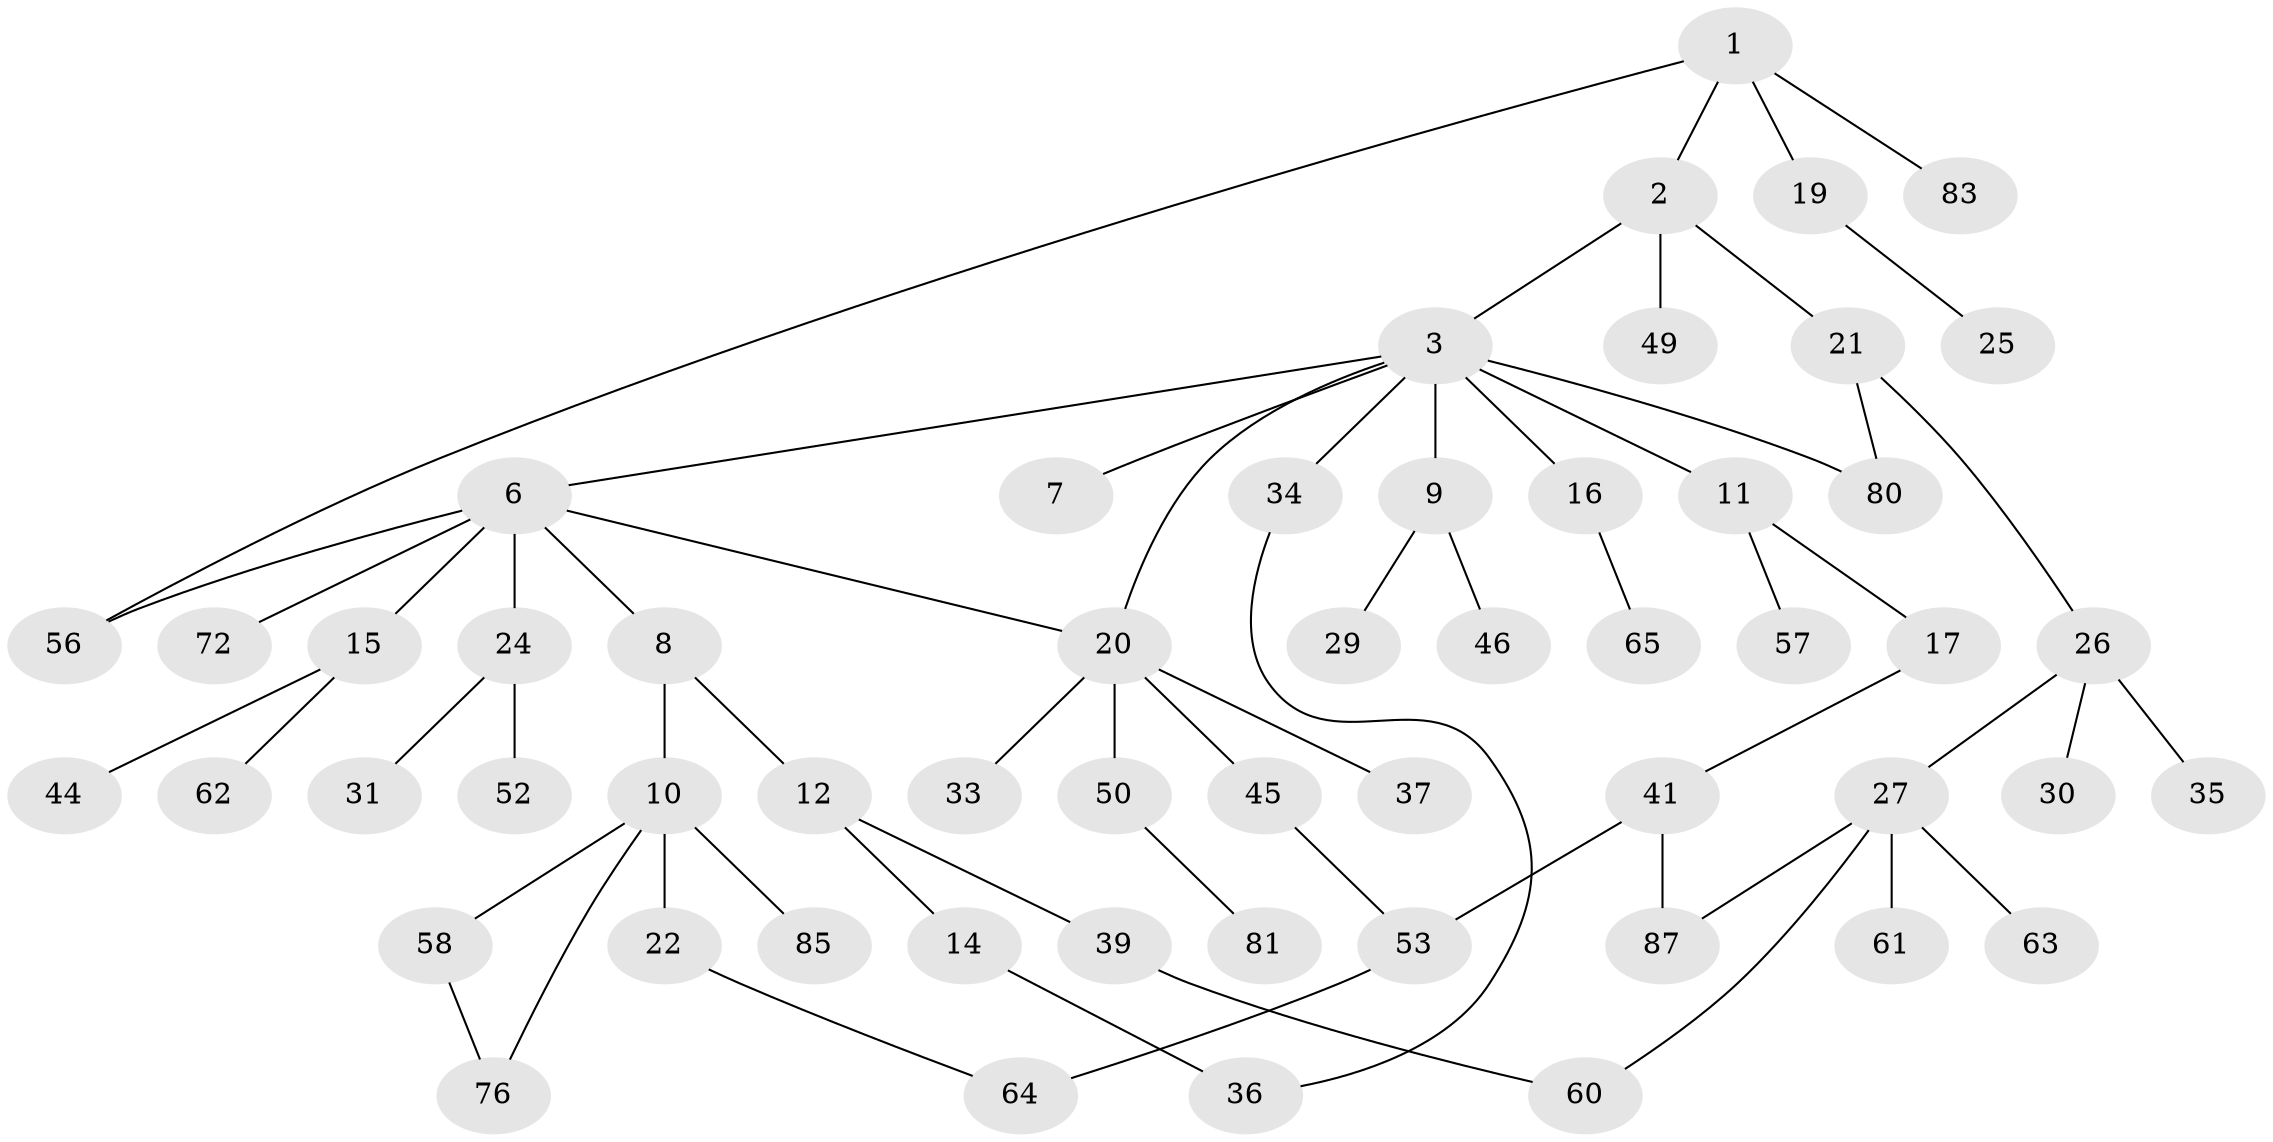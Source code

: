 // Generated by graph-tools (version 1.1) at 2025/23/03/03/25 07:23:31]
// undirected, 55 vertices, 63 edges
graph export_dot {
graph [start="1"]
  node [color=gray90,style=filled];
  1 [super="+4"];
  2;
  3 [super="+5"];
  6 [super="+13"];
  7 [super="+68"];
  8;
  9 [super="+23"];
  10 [super="+38"];
  11 [super="+18"];
  12;
  14 [super="+59"];
  15 [super="+48"];
  16;
  17 [super="+32"];
  19 [super="+55"];
  20 [super="+28"];
  21 [super="+43"];
  22 [super="+54"];
  24 [super="+86"];
  25;
  26 [super="+73"];
  27 [super="+40"];
  29;
  30 [super="+42"];
  31 [super="+79"];
  33;
  34 [super="+51"];
  35 [super="+70"];
  36 [super="+74"];
  37;
  39 [super="+47"];
  41 [super="+67"];
  44;
  45 [super="+69"];
  46;
  49;
  50 [super="+75"];
  52;
  53 [super="+77"];
  56 [super="+66"];
  57 [super="+78"];
  58 [super="+71"];
  60 [super="+89"];
  61;
  62;
  63;
  64;
  65 [super="+84"];
  72 [super="+88"];
  76;
  80;
  81 [super="+82"];
  83;
  85;
  87;
  1 -- 2;
  1 -- 83;
  1 -- 56;
  1 -- 19;
  2 -- 3;
  2 -- 21;
  2 -- 49;
  3 -- 7;
  3 -- 11;
  3 -- 16;
  3 -- 80;
  3 -- 34;
  3 -- 20;
  3 -- 6;
  3 -- 9;
  6 -- 8;
  6 -- 24;
  6 -- 56;
  6 -- 72;
  6 -- 20;
  6 -- 15;
  8 -- 10;
  8 -- 12;
  9 -- 46;
  9 -- 29;
  10 -- 22;
  10 -- 58;
  10 -- 76;
  10 -- 85;
  11 -- 17;
  11 -- 57;
  12 -- 14;
  12 -- 39;
  14 -- 36;
  15 -- 44;
  15 -- 62;
  16 -- 65;
  17 -- 41;
  19 -- 25;
  20 -- 45;
  20 -- 50;
  20 -- 33;
  20 -- 37;
  21 -- 26;
  21 -- 80;
  22 -- 64;
  24 -- 31;
  24 -- 52;
  26 -- 27;
  26 -- 30;
  26 -- 35;
  27 -- 60;
  27 -- 61;
  27 -- 63;
  27 -- 87;
  34 -- 36;
  39 -- 60;
  41 -- 53;
  41 -- 87;
  45 -- 53;
  50 -- 81;
  53 -- 64;
  58 -- 76;
}
